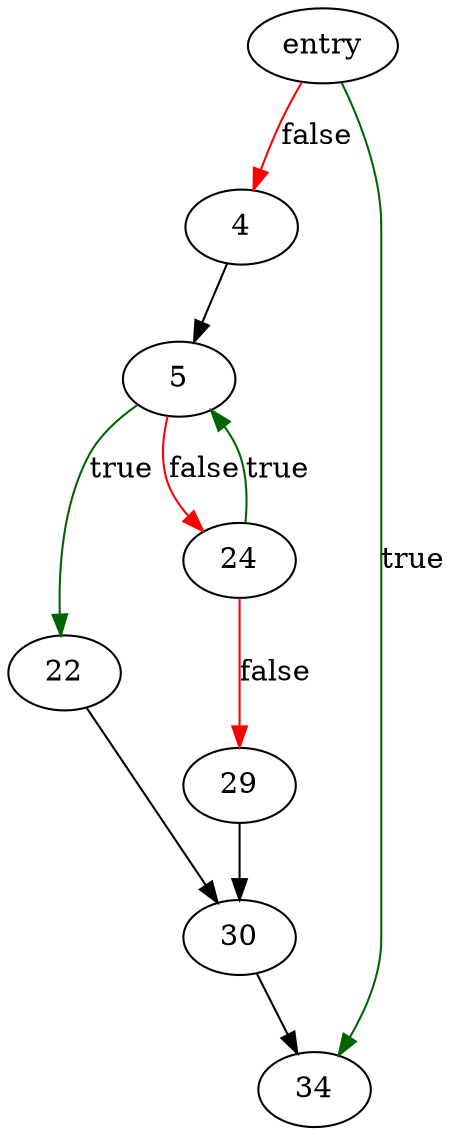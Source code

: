 digraph "c_strcasecmp" {
	// Node definitions.
	2 [label=entry];
	4;
	5;
	22;
	24;
	29;
	30;
	34;

	// Edge definitions.
	2 -> 4 [
		color=red
		label=false
	];
	2 -> 34 [
		color=darkgreen
		label=true
	];
	4 -> 5;
	5 -> 22 [
		color=darkgreen
		label=true
	];
	5 -> 24 [
		color=red
		label=false
	];
	22 -> 30;
	24 -> 5 [
		color=darkgreen
		label=true
	];
	24 -> 29 [
		color=red
		label=false
	];
	29 -> 30;
	30 -> 34;
}